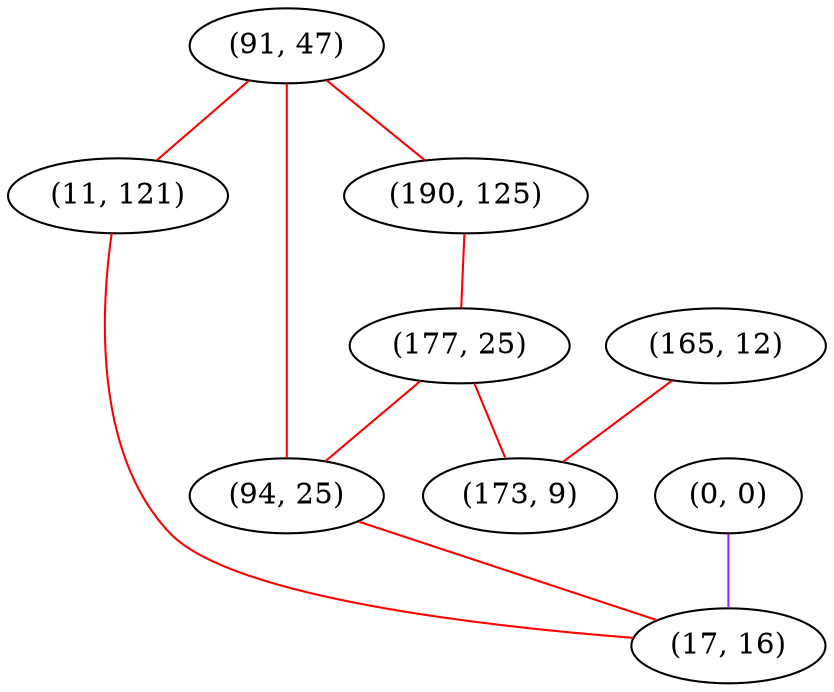 graph "" {
"(0, 0)";
"(91, 47)";
"(165, 12)";
"(190, 125)";
"(177, 25)";
"(173, 9)";
"(94, 25)";
"(11, 121)";
"(17, 16)";
"(0, 0)" -- "(17, 16)"  [color=purple, key=0, weight=4];
"(91, 47)" -- "(94, 25)"  [color=red, key=0, weight=1];
"(91, 47)" -- "(11, 121)"  [color=red, key=0, weight=1];
"(91, 47)" -- "(190, 125)"  [color=red, key=0, weight=1];
"(165, 12)" -- "(173, 9)"  [color=red, key=0, weight=1];
"(190, 125)" -- "(177, 25)"  [color=red, key=0, weight=1];
"(177, 25)" -- "(173, 9)"  [color=red, key=0, weight=1];
"(177, 25)" -- "(94, 25)"  [color=red, key=0, weight=1];
"(94, 25)" -- "(17, 16)"  [color=red, key=0, weight=1];
"(11, 121)" -- "(17, 16)"  [color=red, key=0, weight=1];
}
